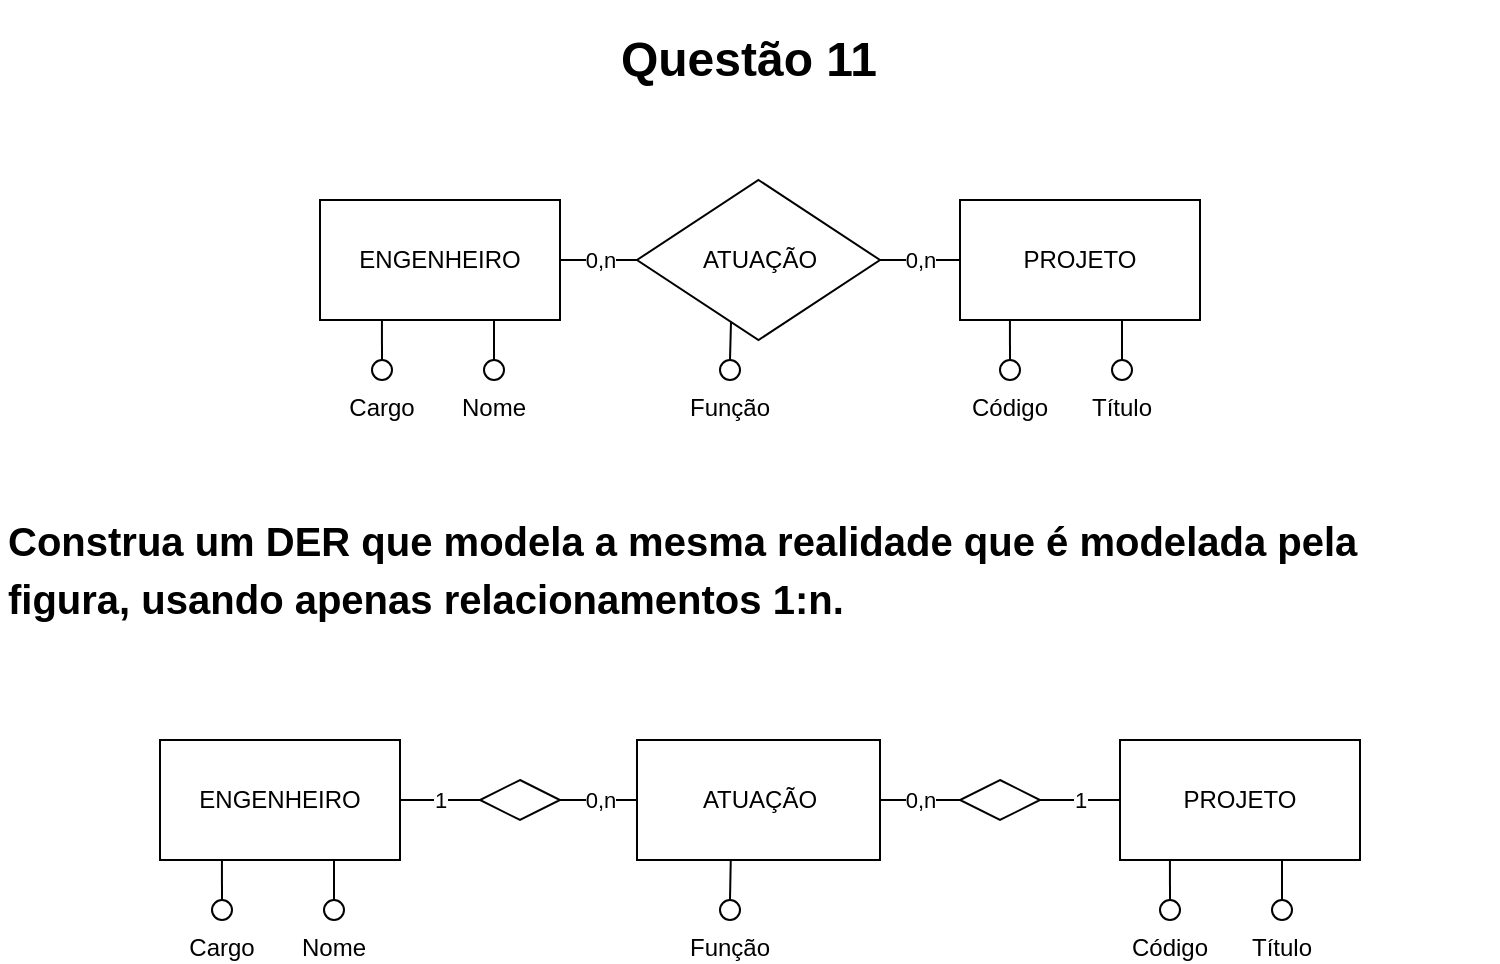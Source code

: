 <mxfile>
    <diagram id="lpKGh_ZZmH6A0EWYgQ_b" name="Questão">
        <mxGraphModel dx="760" dy="1067" grid="1" gridSize="10" guides="1" tooltips="1" connect="1" arrows="1" fold="1" page="1" pageScale="1" pageWidth="827" pageHeight="1169" math="0" shadow="0">
            <root>
                <mxCell id="0"/>
                <mxCell id="1" parent="0"/>
                <mxCell id="198" style="edgeStyle=orthogonalEdgeStyle;rounded=0;orthogonalLoop=1;jettySize=auto;html=1;exitX=0.5;exitY=0;exitDx=0;exitDy=0;entryX=0.387;entryY=0.875;entryDx=0;entryDy=0;entryPerimeter=0;endArrow=none;endFill=0;" edge="1" parent="1" source="197" target="183">
                    <mxGeometry relative="1" as="geometry"/>
                </mxCell>
                <mxCell id="K8ixmE3VCN6pQSZZg9Ir-34" value="&lt;h1&gt;Questão 11&lt;/h1&gt;" style="text;html=1;strokeColor=none;fillColor=none;spacing=5;spacingTop=-20;whiteSpace=wrap;overflow=hidden;rounded=0;align=center;verticalAlign=top;" parent="1" vertex="1">
                    <mxGeometry x="40" y="40" width="749" height="40" as="geometry"/>
                </mxCell>
                <mxCell id="134" value="&lt;h1 style=&quot;text-align: left&quot;&gt;&lt;span style=&quot;left: 232.183px ; top: 821.741px ; font-size: 20px ; font-family: sans-serif ; transform: scalex(0.935)&quot; dir=&quot;ltr&quot;&gt;Construa um DER que modela a mesma realidade que é mode&lt;/span&gt;&lt;span style=&quot;left: 113.983px ; top: 848.181px ; font-size: 20px ; font-family: sans-serif ; transform: scalex(0.945)&quot; dir=&quot;ltr&quot;&gt;lada pela figura, usando apenas relacionamentos 1:n.&lt;/span&gt;&lt;br&gt;&lt;/h1&gt;" style="text;html=1;strokeColor=none;fillColor=none;spacing=5;spacingTop=-20;whiteSpace=wrap;overflow=hidden;rounded=0;align=center;verticalAlign=top;" parent="1" vertex="1">
                    <mxGeometry x="40" y="280" width="749" height="80" as="geometry"/>
                </mxCell>
                <mxCell id="185" value="0,n" style="edgeStyle=orthogonalEdgeStyle;rounded=0;orthogonalLoop=1;jettySize=auto;html=1;endArrow=none;endFill=0;" edge="1" parent="1" source="183" target="184">
                    <mxGeometry relative="1" as="geometry"/>
                </mxCell>
                <mxCell id="187" value="0,n" style="edgeStyle=orthogonalEdgeStyle;rounded=0;orthogonalLoop=1;jettySize=auto;html=1;endArrow=none;endFill=0;" edge="1" parent="1" source="183" target="186">
                    <mxGeometry relative="1" as="geometry"/>
                </mxCell>
                <mxCell id="183" value="ATUAÇÃO" style="rhombus;whiteSpace=wrap;html=1;" vertex="1" parent="1">
                    <mxGeometry x="358.5" y="120" width="121.5" height="80" as="geometry"/>
                </mxCell>
                <mxCell id="184" value="ENGENHEIRO" style="whiteSpace=wrap;html=1;" vertex="1" parent="1">
                    <mxGeometry x="200" y="130" width="120" height="60" as="geometry"/>
                </mxCell>
                <mxCell id="186" value="PROJETO" style="whiteSpace=wrap;html=1;" vertex="1" parent="1">
                    <mxGeometry x="520" y="130" width="120" height="60" as="geometry"/>
                </mxCell>
                <mxCell id="190" style="edgeStyle=orthogonalEdgeStyle;rounded=0;orthogonalLoop=1;jettySize=auto;html=1;exitX=0.5;exitY=0;exitDx=0;exitDy=0;entryX=0.208;entryY=1;entryDx=0;entryDy=0;entryPerimeter=0;endArrow=none;endFill=0;" edge="1" parent="1" source="188">
                    <mxGeometry relative="1" as="geometry">
                        <mxPoint x="544.96" y="190" as="targetPoint"/>
                    </mxGeometry>
                </mxCell>
                <mxCell id="188" value="Código" style="ellipse;whiteSpace=wrap;html=1;aspect=fixed;labelPosition=center;verticalLabelPosition=bottom;align=center;verticalAlign=top;" vertex="1" parent="1">
                    <mxGeometry x="540" y="210" width="10" height="10" as="geometry"/>
                </mxCell>
                <mxCell id="191" style="edgeStyle=orthogonalEdgeStyle;rounded=0;orthogonalLoop=1;jettySize=auto;html=1;exitX=0.5;exitY=0;exitDx=0;exitDy=0;entryX=0.675;entryY=1;entryDx=0;entryDy=0;entryPerimeter=0;endArrow=none;endFill=0;" edge="1" parent="1" source="189">
                    <mxGeometry relative="1" as="geometry">
                        <mxPoint x="601" y="190" as="targetPoint"/>
                    </mxGeometry>
                </mxCell>
                <mxCell id="189" value="Título" style="ellipse;whiteSpace=wrap;html=1;aspect=fixed;labelPosition=center;verticalLabelPosition=bottom;align=center;verticalAlign=top;" vertex="1" parent="1">
                    <mxGeometry x="596" y="210" width="10" height="10" as="geometry"/>
                </mxCell>
                <mxCell id="192" style="edgeStyle=orthogonalEdgeStyle;rounded=0;orthogonalLoop=1;jettySize=auto;html=1;exitX=0.5;exitY=0;exitDx=0;exitDy=0;entryX=0.208;entryY=1;entryDx=0;entryDy=0;entryPerimeter=0;endArrow=none;endFill=0;" edge="1" source="193" parent="1">
                    <mxGeometry relative="1" as="geometry">
                        <mxPoint x="230.96" y="190" as="targetPoint"/>
                    </mxGeometry>
                </mxCell>
                <mxCell id="193" value="Cargo" style="ellipse;whiteSpace=wrap;html=1;aspect=fixed;labelPosition=center;verticalLabelPosition=bottom;align=center;verticalAlign=top;" vertex="1" parent="1">
                    <mxGeometry x="226" y="210" width="10" height="10" as="geometry"/>
                </mxCell>
                <mxCell id="194" style="edgeStyle=orthogonalEdgeStyle;rounded=0;orthogonalLoop=1;jettySize=auto;html=1;exitX=0.5;exitY=0;exitDx=0;exitDy=0;entryX=0.675;entryY=1;entryDx=0;entryDy=0;entryPerimeter=0;endArrow=none;endFill=0;" edge="1" source="195" parent="1">
                    <mxGeometry relative="1" as="geometry">
                        <mxPoint x="287" y="190" as="targetPoint"/>
                    </mxGeometry>
                </mxCell>
                <mxCell id="195" value="Nome" style="ellipse;whiteSpace=wrap;html=1;aspect=fixed;labelPosition=center;verticalLabelPosition=bottom;align=center;verticalAlign=top;" vertex="1" parent="1">
                    <mxGeometry x="282" y="210" width="10" height="10" as="geometry"/>
                </mxCell>
                <mxCell id="197" value="Função" style="ellipse;whiteSpace=wrap;html=1;aspect=fixed;labelPosition=center;verticalLabelPosition=bottom;align=center;verticalAlign=top;" vertex="1" parent="1">
                    <mxGeometry x="400" y="210" width="10" height="10" as="geometry"/>
                </mxCell>
                <mxCell id="200" style="edgeStyle=orthogonalEdgeStyle;rounded=0;orthogonalLoop=1;jettySize=auto;html=1;exitX=0.5;exitY=0;exitDx=0;exitDy=0;entryX=0.387;entryY=0.875;entryDx=0;entryDy=0;entryPerimeter=0;endArrow=none;endFill=0;" edge="1" source="214" target="203" parent="1">
                    <mxGeometry relative="1" as="geometry"/>
                </mxCell>
                <mxCell id="201" value="1" style="edgeStyle=orthogonalEdgeStyle;rounded=0;orthogonalLoop=1;jettySize=auto;html=1;endArrow=none;endFill=0;" edge="1" source="220" target="204" parent="1">
                    <mxGeometry relative="1" as="geometry"/>
                </mxCell>
                <mxCell id="202" value="1" style="edgeStyle=orthogonalEdgeStyle;rounded=0;orthogonalLoop=1;jettySize=auto;html=1;endArrow=none;endFill=0;" edge="1" source="216" target="205" parent="1">
                    <mxGeometry relative="1" as="geometry"/>
                </mxCell>
                <mxCell id="203" value="ATUAÇÃO" style="rounded=0;whiteSpace=wrap;html=1;fontFamily=Helvetica;fontSize=12;fontColor=#000000;align=center;strokeColor=#000000;fillColor=#ffffff;" vertex="1" parent="1">
                    <mxGeometry x="358.5" y="400" width="121.5" height="60" as="geometry"/>
                </mxCell>
                <mxCell id="204" value="ENGENHEIRO" style="whiteSpace=wrap;html=1;" vertex="1" parent="1">
                    <mxGeometry x="120" y="400" width="120" height="60" as="geometry"/>
                </mxCell>
                <mxCell id="205" value="PROJETO" style="whiteSpace=wrap;html=1;" vertex="1" parent="1">
                    <mxGeometry x="600" y="400" width="120" height="60" as="geometry"/>
                </mxCell>
                <mxCell id="206" style="edgeStyle=orthogonalEdgeStyle;rounded=0;orthogonalLoop=1;jettySize=auto;html=1;exitX=0.5;exitY=0;exitDx=0;exitDy=0;entryX=0.208;entryY=1;entryDx=0;entryDy=0;entryPerimeter=0;endArrow=none;endFill=0;" edge="1" source="207" parent="1">
                    <mxGeometry relative="1" as="geometry">
                        <mxPoint x="624.96" y="460" as="targetPoint"/>
                    </mxGeometry>
                </mxCell>
                <mxCell id="207" value="Código" style="ellipse;whiteSpace=wrap;html=1;aspect=fixed;labelPosition=center;verticalLabelPosition=bottom;align=center;verticalAlign=top;" vertex="1" parent="1">
                    <mxGeometry x="620" y="480" width="10" height="10" as="geometry"/>
                </mxCell>
                <mxCell id="208" style="edgeStyle=orthogonalEdgeStyle;rounded=0;orthogonalLoop=1;jettySize=auto;html=1;exitX=0.5;exitY=0;exitDx=0;exitDy=0;entryX=0.675;entryY=1;entryDx=0;entryDy=0;entryPerimeter=0;endArrow=none;endFill=0;" edge="1" source="209" parent="1">
                    <mxGeometry relative="1" as="geometry">
                        <mxPoint x="681" y="460" as="targetPoint"/>
                    </mxGeometry>
                </mxCell>
                <mxCell id="209" value="Título" style="ellipse;whiteSpace=wrap;html=1;aspect=fixed;labelPosition=center;verticalLabelPosition=bottom;align=center;verticalAlign=top;" vertex="1" parent="1">
                    <mxGeometry x="676" y="480" width="10" height="10" as="geometry"/>
                </mxCell>
                <mxCell id="210" style="edgeStyle=orthogonalEdgeStyle;rounded=0;orthogonalLoop=1;jettySize=auto;html=1;exitX=0.5;exitY=0;exitDx=0;exitDy=0;entryX=0.208;entryY=1;entryDx=0;entryDy=0;entryPerimeter=0;endArrow=none;endFill=0;" edge="1" source="211" parent="1">
                    <mxGeometry relative="1" as="geometry">
                        <mxPoint x="150.96" y="460" as="targetPoint"/>
                    </mxGeometry>
                </mxCell>
                <mxCell id="211" value="Cargo" style="ellipse;whiteSpace=wrap;html=1;aspect=fixed;labelPosition=center;verticalLabelPosition=bottom;align=center;verticalAlign=top;" vertex="1" parent="1">
                    <mxGeometry x="146" y="480" width="10" height="10" as="geometry"/>
                </mxCell>
                <mxCell id="212" style="edgeStyle=orthogonalEdgeStyle;rounded=0;orthogonalLoop=1;jettySize=auto;html=1;exitX=0.5;exitY=0;exitDx=0;exitDy=0;entryX=0.675;entryY=1;entryDx=0;entryDy=0;entryPerimeter=0;endArrow=none;endFill=0;" edge="1" source="213" parent="1">
                    <mxGeometry relative="1" as="geometry">
                        <mxPoint x="207" y="460" as="targetPoint"/>
                    </mxGeometry>
                </mxCell>
                <mxCell id="213" value="Nome" style="ellipse;whiteSpace=wrap;html=1;aspect=fixed;labelPosition=center;verticalLabelPosition=bottom;align=center;verticalAlign=top;" vertex="1" parent="1">
                    <mxGeometry x="202" y="480" width="10" height="10" as="geometry"/>
                </mxCell>
                <mxCell id="214" value="Função" style="ellipse;whiteSpace=wrap;html=1;aspect=fixed;labelPosition=center;verticalLabelPosition=bottom;align=center;verticalAlign=top;" vertex="1" parent="1">
                    <mxGeometry x="400" y="480" width="10" height="10" as="geometry"/>
                </mxCell>
                <mxCell id="216" value="" style="rhombus;whiteSpace=wrap;html=1;" vertex="1" parent="1">
                    <mxGeometry x="520" y="420" width="40" height="20" as="geometry"/>
                </mxCell>
                <mxCell id="217" value="0,n" style="edgeStyle=orthogonalEdgeStyle;rounded=0;orthogonalLoop=1;jettySize=auto;html=1;endArrow=none;endFill=0;" edge="1" parent="1" source="203" target="216">
                    <mxGeometry relative="1" as="geometry">
                        <mxPoint x="480" y="430.0" as="sourcePoint"/>
                        <mxPoint x="600" y="430.0" as="targetPoint"/>
                    </mxGeometry>
                </mxCell>
                <mxCell id="220" value="" style="rhombus;whiteSpace=wrap;html=1;" vertex="1" parent="1">
                    <mxGeometry x="280" y="420" width="40" height="20" as="geometry"/>
                </mxCell>
                <mxCell id="221" value="0,n" style="edgeStyle=orthogonalEdgeStyle;rounded=0;orthogonalLoop=1;jettySize=auto;html=1;endArrow=none;endFill=0;" edge="1" parent="1" source="203" target="220">
                    <mxGeometry relative="1" as="geometry">
                        <mxPoint x="358.5" y="430.0" as="sourcePoint"/>
                        <mxPoint x="240.0" y="430.0" as="targetPoint"/>
                    </mxGeometry>
                </mxCell>
            </root>
        </mxGraphModel>
    </diagram>
</mxfile>